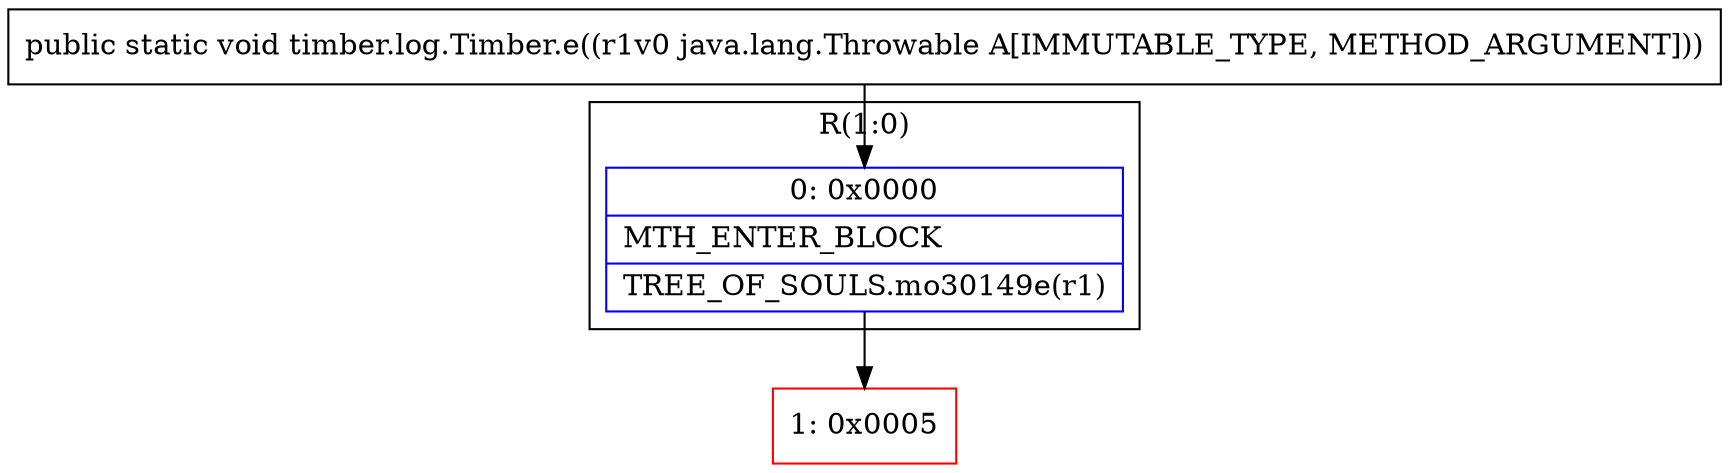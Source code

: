 digraph "CFG fortimber.log.Timber.e(Ljava\/lang\/Throwable;)V" {
subgraph cluster_Region_482374884 {
label = "R(1:0)";
node [shape=record,color=blue];
Node_0 [shape=record,label="{0\:\ 0x0000|MTH_ENTER_BLOCK\l|TREE_OF_SOULS.mo30149e(r1)\l}"];
}
Node_1 [shape=record,color=red,label="{1\:\ 0x0005}"];
MethodNode[shape=record,label="{public static void timber.log.Timber.e((r1v0 java.lang.Throwable A[IMMUTABLE_TYPE, METHOD_ARGUMENT])) }"];
MethodNode -> Node_0;
Node_0 -> Node_1;
}

